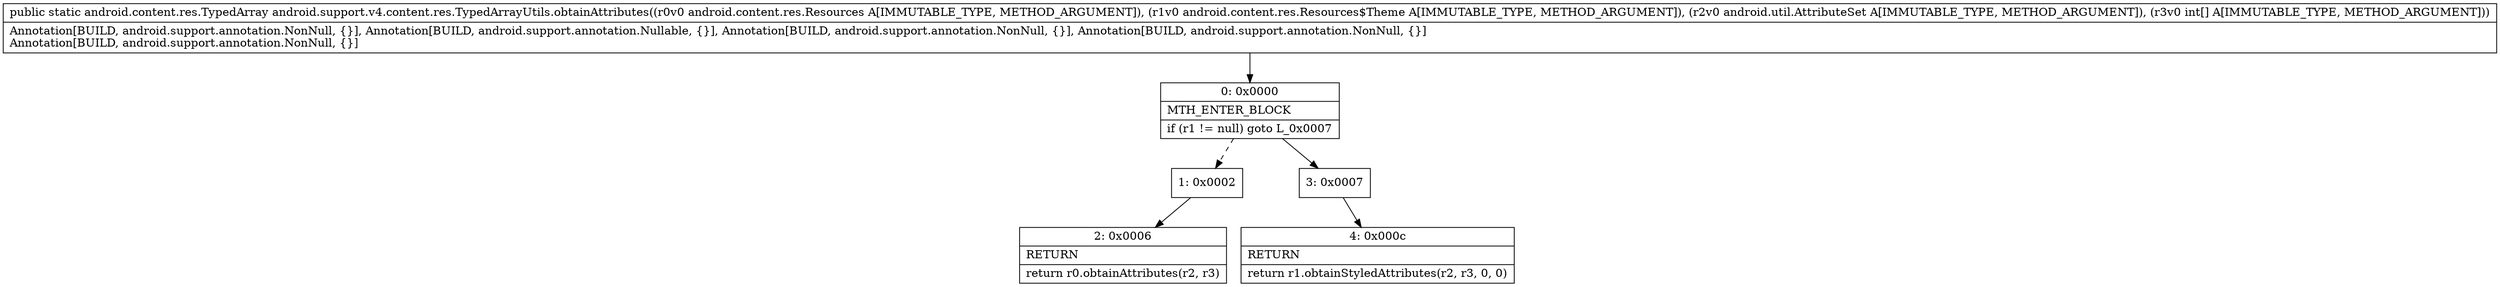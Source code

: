 digraph "CFG forandroid.support.v4.content.res.TypedArrayUtils.obtainAttributes(Landroid\/content\/res\/Resources;Landroid\/content\/res\/Resources$Theme;Landroid\/util\/AttributeSet;[I)Landroid\/content\/res\/TypedArray;" {
Node_0 [shape=record,label="{0\:\ 0x0000|MTH_ENTER_BLOCK\l|if (r1 != null) goto L_0x0007\l}"];
Node_1 [shape=record,label="{1\:\ 0x0002}"];
Node_2 [shape=record,label="{2\:\ 0x0006|RETURN\l|return r0.obtainAttributes(r2, r3)\l}"];
Node_3 [shape=record,label="{3\:\ 0x0007}"];
Node_4 [shape=record,label="{4\:\ 0x000c|RETURN\l|return r1.obtainStyledAttributes(r2, r3, 0, 0)\l}"];
MethodNode[shape=record,label="{public static android.content.res.TypedArray android.support.v4.content.res.TypedArrayUtils.obtainAttributes((r0v0 android.content.res.Resources A[IMMUTABLE_TYPE, METHOD_ARGUMENT]), (r1v0 android.content.res.Resources$Theme A[IMMUTABLE_TYPE, METHOD_ARGUMENT]), (r2v0 android.util.AttributeSet A[IMMUTABLE_TYPE, METHOD_ARGUMENT]), (r3v0 int[] A[IMMUTABLE_TYPE, METHOD_ARGUMENT]))  | Annotation[BUILD, android.support.annotation.NonNull, \{\}], Annotation[BUILD, android.support.annotation.Nullable, \{\}], Annotation[BUILD, android.support.annotation.NonNull, \{\}], Annotation[BUILD, android.support.annotation.NonNull, \{\}]\lAnnotation[BUILD, android.support.annotation.NonNull, \{\}]\l}"];
MethodNode -> Node_0;
Node_0 -> Node_1[style=dashed];
Node_0 -> Node_3;
Node_1 -> Node_2;
Node_3 -> Node_4;
}

